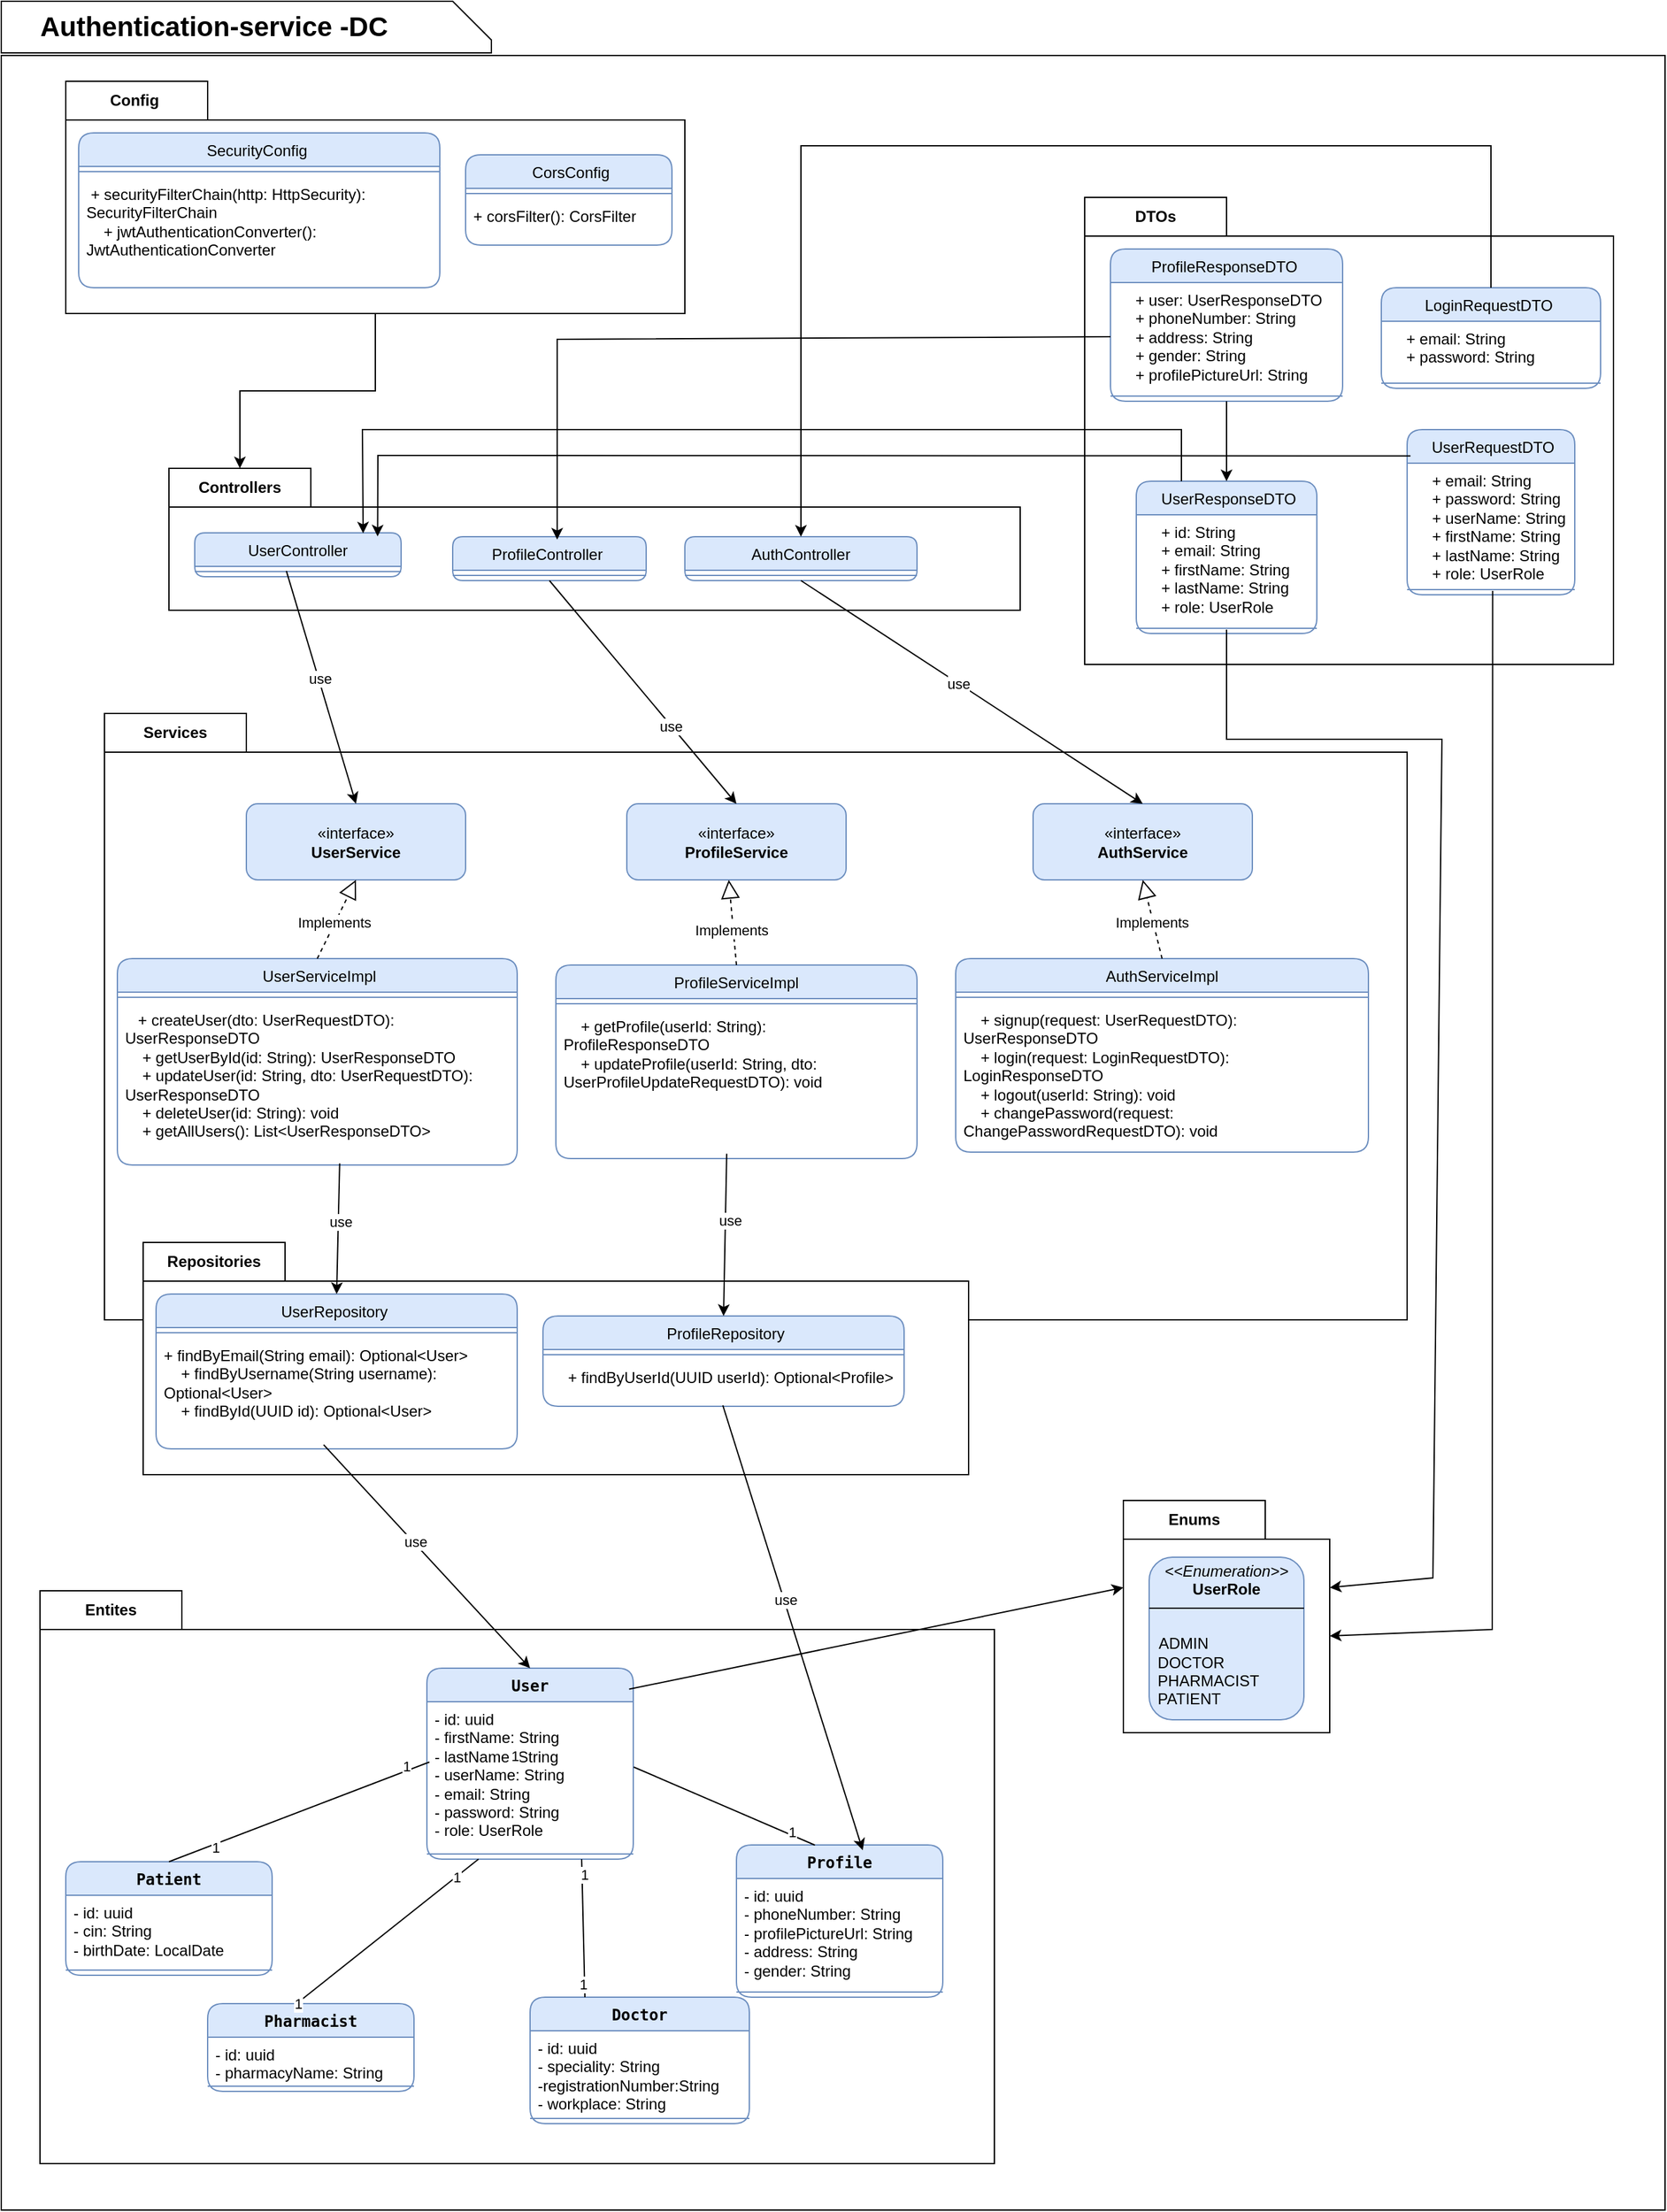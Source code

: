 <mxfile version="28.1.2">
  <diagram id="C5RBs43oDa-KdzZeNtuy" name="Page-1">
    <mxGraphModel dx="991" dy="2695" grid="1" gridSize="10" guides="1" tooltips="1" connect="1" arrows="1" fold="1" page="0" pageScale="1" pageWidth="827" pageHeight="1169" math="0" shadow="0">
      <root>
        <mxCell id="WIyWlLk6GJQsqaUBKTNV-0" />
        <mxCell id="WIyWlLk6GJQsqaUBKTNV-1" parent="WIyWlLk6GJQsqaUBKTNV-0" />
        <mxCell id="uYm5DtO2WQgS1weStodE-279" value="" style="html=1;whiteSpace=wrap;" vertex="1" parent="WIyWlLk6GJQsqaUBKTNV-1">
          <mxGeometry x="1530" y="-1190" width="1290" height="1670" as="geometry" />
        </mxCell>
        <mxCell id="uYm5DtO2WQgS1weStodE-1" value="" style="shape=card;whiteSpace=wrap;html=1;rotation=-90;direction=east;flipV=1;flipH=1;" vertex="1" parent="WIyWlLk6GJQsqaUBKTNV-1">
          <mxGeometry x="1700" y="-1402" width="40" height="380" as="geometry" />
        </mxCell>
        <mxCell id="uYm5DtO2WQgS1weStodE-2" value="&lt;h1 style=&quot;text-align: left; margin-top: 0px;&quot;&gt;&lt;span style=&quot;background-color: transparent; color: light-dark(rgb(0, 0, 0), rgb(255, 255, 255));&quot;&gt;&lt;font style=&quot;font-size: 21px;&quot;&gt;Authentication-service -DC&lt;/font&gt;&lt;/span&gt;&lt;/h1&gt;" style="text;html=1;align=center;verticalAlign=middle;whiteSpace=wrap;rounded=0;" vertex="1" parent="WIyWlLk6GJQsqaUBKTNV-1">
          <mxGeometry x="1540" y="-1220" width="310" height="30" as="geometry" />
        </mxCell>
        <mxCell id="uYm5DtO2WQgS1weStodE-3" value="Entites" style="shape=folder;fontStyle=1;tabWidth=110;tabHeight=30;tabPosition=left;html=1;boundedLbl=1;labelInHeader=1;container=1;collapsible=0;recursiveResize=0;whiteSpace=wrap;" vertex="1" parent="WIyWlLk6GJQsqaUBKTNV-1">
          <mxGeometry x="1560" width="740" height="444" as="geometry" />
        </mxCell>
        <mxCell id="uYm5DtO2WQgS1weStodE-5" value="&lt;span style=&quot;font-family: monospace; text-align: left;&quot;&gt;User&lt;/span&gt;" style="swimlane;fontStyle=1;align=center;verticalAlign=top;childLayout=stackLayout;horizontal=1;startSize=26;horizontalStack=0;resizeParent=1;resizeParentMax=0;resizeLast=0;collapsible=1;marginBottom=0;whiteSpace=wrap;html=1;fillColor=#dae8fc;strokeColor=#6c8ebf;rounded=1;" vertex="1" parent="uYm5DtO2WQgS1weStodE-3">
          <mxGeometry x="300" y="60" width="160" height="148" as="geometry">
            <mxRectangle x="200" y="60" width="70" height="30" as="alternateBounds" />
          </mxGeometry>
        </mxCell>
        <mxCell id="uYm5DtO2WQgS1weStodE-6" value="- id: uuid&lt;br&gt;  - firstName: String&lt;br&gt;  - lastName: String&lt;div&gt;- userName: String&lt;br&gt;- email: String&lt;br&gt;  - password: String&lt;br&gt;- role: UserRole&lt;/div&gt;" style="text;strokeColor=none;fillColor=none;align=left;verticalAlign=top;spacingLeft=4;spacingRight=4;overflow=hidden;rotatable=0;points=[[0,0.5],[1,0.5]];portConstraint=eastwest;whiteSpace=wrap;html=1;rounded=1;" vertex="1" parent="uYm5DtO2WQgS1weStodE-5">
          <mxGeometry y="26" width="160" height="114" as="geometry" />
        </mxCell>
        <mxCell id="uYm5DtO2WQgS1weStodE-7" value="" style="line;strokeWidth=1;fillColor=none;align=left;verticalAlign=middle;spacingTop=-1;spacingLeft=3;spacingRight=3;rotatable=0;labelPosition=right;points=[];portConstraint=eastwest;strokeColor=inherit;rounded=1;" vertex="1" parent="uYm5DtO2WQgS1weStodE-5">
          <mxGeometry y="140" width="160" height="8" as="geometry" />
        </mxCell>
        <mxCell id="uYm5DtO2WQgS1weStodE-9" value="&lt;span style=&quot;font-family: monospace; text-align: left;&quot;&gt;Patient&lt;/span&gt;" style="swimlane;fontStyle=1;align=center;verticalAlign=top;childLayout=stackLayout;horizontal=1;startSize=26;horizontalStack=0;resizeParent=1;resizeParentMax=0;resizeLast=0;collapsible=1;marginBottom=0;whiteSpace=wrap;html=1;fillColor=#dae8fc;strokeColor=#6c8ebf;rounded=1;" vertex="1" parent="uYm5DtO2WQgS1weStodE-3">
          <mxGeometry x="20" y="210" width="160" height="88" as="geometry">
            <mxRectangle x="200" y="60" width="70" height="30" as="alternateBounds" />
          </mxGeometry>
        </mxCell>
        <mxCell id="uYm5DtO2WQgS1weStodE-10" value="- id: uuid&lt;br&gt;- cin: String&lt;br&gt;  - birthDate: LocalDate&lt;div&gt;&lt;br/&gt;&lt;/div&gt;" style="text;strokeColor=none;fillColor=none;align=left;verticalAlign=top;spacingLeft=4;spacingRight=4;overflow=hidden;rotatable=0;points=[[0,0.5],[1,0.5]];portConstraint=eastwest;whiteSpace=wrap;html=1;rounded=1;" vertex="1" parent="uYm5DtO2WQgS1weStodE-9">
          <mxGeometry y="26" width="160" height="54" as="geometry" />
        </mxCell>
        <mxCell id="uYm5DtO2WQgS1weStodE-11" value="" style="line;strokeWidth=1;fillColor=none;align=left;verticalAlign=middle;spacingTop=-1;spacingLeft=3;spacingRight=3;rotatable=0;labelPosition=right;points=[];portConstraint=eastwest;strokeColor=inherit;rounded=1;" vertex="1" parent="uYm5DtO2WQgS1weStodE-9">
          <mxGeometry y="80" width="160" height="8" as="geometry" />
        </mxCell>
        <mxCell id="uYm5DtO2WQgS1weStodE-15" value="&lt;div style=&quot;text-align: left;&quot;&gt;&lt;span style=&quot;background-color: transparent; color: light-dark(rgb(0, 0, 0), rgb(255, 255, 255));&quot;&gt;&lt;font face=&quot;monospace&quot;&gt;Profile&lt;/font&gt;&lt;/span&gt;&lt;/div&gt;" style="swimlane;fontStyle=1;align=center;verticalAlign=top;childLayout=stackLayout;horizontal=1;startSize=26;horizontalStack=0;resizeParent=1;resizeParentMax=0;resizeLast=0;collapsible=1;marginBottom=0;whiteSpace=wrap;html=1;fillColor=#dae8fc;strokeColor=#6c8ebf;rounded=1;" vertex="1" parent="uYm5DtO2WQgS1weStodE-3">
          <mxGeometry x="540" y="197" width="160" height="118" as="geometry">
            <mxRectangle x="200" y="60" width="70" height="30" as="alternateBounds" />
          </mxGeometry>
        </mxCell>
        <mxCell id="uYm5DtO2WQgS1weStodE-16" value="- id: uuid&lt;br&gt;- phoneNumber: String&lt;br&gt;  - profilePictureUrl: String&lt;br&gt;  - address: String&lt;br&gt;  - gender: String&lt;div&gt;&lt;br&gt;&lt;/div&gt;" style="text;strokeColor=none;fillColor=none;align=left;verticalAlign=top;spacingLeft=4;spacingRight=4;overflow=hidden;rotatable=0;points=[[0,0.5],[1,0.5]];portConstraint=eastwest;whiteSpace=wrap;html=1;rounded=1;" vertex="1" parent="uYm5DtO2WQgS1weStodE-15">
          <mxGeometry y="26" width="160" height="84" as="geometry" />
        </mxCell>
        <mxCell id="uYm5DtO2WQgS1weStodE-17" value="" style="line;strokeWidth=1;fillColor=none;align=left;verticalAlign=middle;spacingTop=-1;spacingLeft=3;spacingRight=3;rotatable=0;labelPosition=right;points=[];portConstraint=eastwest;strokeColor=inherit;rounded=1;" vertex="1" parent="uYm5DtO2WQgS1weStodE-15">
          <mxGeometry y="110" width="160" height="8" as="geometry" />
        </mxCell>
        <mxCell id="uYm5DtO2WQgS1weStodE-21" value="&lt;span style=&quot;font-family: monospace; text-align: left;&quot;&gt;Doctor&lt;/span&gt;" style="swimlane;fontStyle=1;align=center;verticalAlign=top;childLayout=stackLayout;horizontal=1;startSize=26;horizontalStack=0;resizeParent=1;resizeParentMax=0;resizeLast=0;collapsible=1;marginBottom=0;whiteSpace=wrap;html=1;fillColor=#dae8fc;strokeColor=#6c8ebf;rounded=1;" vertex="1" parent="uYm5DtO2WQgS1weStodE-3">
          <mxGeometry x="380" y="315" width="170" height="98" as="geometry">
            <mxRectangle x="200" y="60" width="70" height="30" as="alternateBounds" />
          </mxGeometry>
        </mxCell>
        <mxCell id="uYm5DtO2WQgS1weStodE-22" value="- id: uuid&lt;br&gt;- speciality: String&lt;br&gt;  -registrationNumber:String&lt;div&gt;- workplace: String&lt;br&gt;&lt;/div&gt;" style="text;strokeColor=none;fillColor=none;align=left;verticalAlign=top;spacingLeft=4;spacingRight=4;overflow=hidden;rotatable=0;points=[[0,0.5],[1,0.5]];portConstraint=eastwest;whiteSpace=wrap;html=1;rounded=1;" vertex="1" parent="uYm5DtO2WQgS1weStodE-21">
          <mxGeometry y="26" width="170" height="64" as="geometry" />
        </mxCell>
        <mxCell id="uYm5DtO2WQgS1weStodE-23" value="" style="line;strokeWidth=1;fillColor=none;align=left;verticalAlign=middle;spacingTop=-1;spacingLeft=3;spacingRight=3;rotatable=0;labelPosition=right;points=[];portConstraint=eastwest;strokeColor=inherit;rounded=1;" vertex="1" parent="uYm5DtO2WQgS1weStodE-21">
          <mxGeometry y="90" width="170" height="8" as="geometry" />
        </mxCell>
        <mxCell id="uYm5DtO2WQgS1weStodE-18" value="&lt;span style=&quot;font-family: monospace; text-align: left;&quot;&gt;Pharmacist&lt;/span&gt;" style="swimlane;fontStyle=1;align=center;verticalAlign=top;childLayout=stackLayout;horizontal=1;startSize=26;horizontalStack=0;resizeParent=1;resizeParentMax=0;resizeLast=0;collapsible=1;marginBottom=0;whiteSpace=wrap;html=1;fillColor=#dae8fc;strokeColor=#6c8ebf;rounded=1;" vertex="1" parent="uYm5DtO2WQgS1weStodE-3">
          <mxGeometry x="130" y="320" width="160" height="68" as="geometry">
            <mxRectangle x="200" y="60" width="70" height="30" as="alternateBounds" />
          </mxGeometry>
        </mxCell>
        <mxCell id="uYm5DtO2WQgS1weStodE-19" value="- id: uuid&lt;br&gt;- pharmacyName: String" style="text;strokeColor=none;fillColor=none;align=left;verticalAlign=top;spacingLeft=4;spacingRight=4;overflow=hidden;rotatable=0;points=[[0,0.5],[1,0.5]];portConstraint=eastwest;whiteSpace=wrap;html=1;rounded=1;" vertex="1" parent="uYm5DtO2WQgS1weStodE-18">
          <mxGeometry y="26" width="160" height="34" as="geometry" />
        </mxCell>
        <mxCell id="uYm5DtO2WQgS1weStodE-20" value="" style="line;strokeWidth=1;fillColor=none;align=left;verticalAlign=middle;spacingTop=-1;spacingLeft=3;spacingRight=3;rotatable=0;labelPosition=right;points=[];portConstraint=eastwest;strokeColor=inherit;rounded=1;" vertex="1" parent="uYm5DtO2WQgS1weStodE-18">
          <mxGeometry y="60" width="160" height="8" as="geometry" />
        </mxCell>
        <mxCell id="uYm5DtO2WQgS1weStodE-30" value="" style="endArrow=none;html=1;rounded=0;entryX=0.012;entryY=0.41;entryDx=0;entryDy=0;entryPerimeter=0;exitX=0.5;exitY=0;exitDx=0;exitDy=0;" edge="1" parent="uYm5DtO2WQgS1weStodE-3" source="uYm5DtO2WQgS1weStodE-9" target="uYm5DtO2WQgS1weStodE-6">
          <mxGeometry width="50" height="50" relative="1" as="geometry">
            <mxPoint x="90" y="180" as="sourcePoint" />
            <mxPoint x="140" y="130" as="targetPoint" />
          </mxGeometry>
        </mxCell>
        <mxCell id="uYm5DtO2WQgS1weStodE-35" value="1" style="edgeLabel;html=1;align=center;verticalAlign=middle;resizable=0;points=[];" vertex="1" connectable="0" parent="uYm5DtO2WQgS1weStodE-30">
          <mxGeometry x="-0.277" y="2" relative="1" as="geometry">
            <mxPoint x="-36" y="18" as="offset" />
          </mxGeometry>
        </mxCell>
        <mxCell id="uYm5DtO2WQgS1weStodE-271" value="1" style="edgeLabel;html=1;align=center;verticalAlign=middle;resizable=0;points=[];" vertex="1" connectable="0" parent="uYm5DtO2WQgS1weStodE-30">
          <mxGeometry x="0.826" y="3" relative="1" as="geometry">
            <mxPoint y="-1" as="offset" />
          </mxGeometry>
        </mxCell>
        <mxCell id="uYm5DtO2WQgS1weStodE-32" value="" style="endArrow=none;html=1;rounded=0;entryX=0.25;entryY=1;entryDx=0;entryDy=0;exitX=0.421;exitY=0.018;exitDx=0;exitDy=0;exitPerimeter=0;" edge="1" parent="uYm5DtO2WQgS1weStodE-3" source="uYm5DtO2WQgS1weStodE-18" target="uYm5DtO2WQgS1weStodE-5">
          <mxGeometry width="50" height="50" relative="1" as="geometry">
            <mxPoint x="130" y="259" as="sourcePoint" />
            <mxPoint x="232" y="180" as="targetPoint" />
          </mxGeometry>
        </mxCell>
        <mxCell id="uYm5DtO2WQgS1weStodE-270" value="1" style="edgeLabel;html=1;align=center;verticalAlign=middle;resizable=0;points=[];" vertex="1" connectable="0" parent="uYm5DtO2WQgS1weStodE-32">
          <mxGeometry x="0.762" relative="1" as="geometry">
            <mxPoint as="offset" />
          </mxGeometry>
        </mxCell>
        <mxCell id="uYm5DtO2WQgS1weStodE-33" value="" style="endArrow=none;html=1;rounded=0;entryX=0.75;entryY=1;entryDx=0;entryDy=0;exitX=0.25;exitY=0;exitDx=0;exitDy=0;" edge="1" parent="uYm5DtO2WQgS1weStodE-3" source="uYm5DtO2WQgS1weStodE-21" target="uYm5DtO2WQgS1weStodE-5">
          <mxGeometry width="50" height="50" relative="1" as="geometry">
            <mxPoint x="250" y="309" as="sourcePoint" />
            <mxPoint x="352" y="230" as="targetPoint" />
          </mxGeometry>
        </mxCell>
        <mxCell id="uYm5DtO2WQgS1weStodE-254" value="1" style="edgeLabel;html=1;align=center;verticalAlign=middle;resizable=0;points=[];" vertex="1" connectable="0" parent="uYm5DtO2WQgS1weStodE-33">
          <mxGeometry x="0.771" y="-1" relative="1" as="geometry">
            <mxPoint as="offset" />
          </mxGeometry>
        </mxCell>
        <mxCell id="uYm5DtO2WQgS1weStodE-255" value="1" style="edgeLabel;html=1;align=center;verticalAlign=middle;resizable=0;points=[];" vertex="1" connectable="0" parent="uYm5DtO2WQgS1weStodE-33">
          <mxGeometry x="-0.809" y="2" relative="1" as="geometry">
            <mxPoint as="offset" />
          </mxGeometry>
        </mxCell>
        <mxCell id="uYm5DtO2WQgS1weStodE-34" value="" style="endArrow=none;html=1;rounded=0;entryX=1.002;entryY=0.444;entryDx=0;entryDy=0;entryPerimeter=0;exitX=0.38;exitY=0.001;exitDx=0;exitDy=0;exitPerimeter=0;" edge="1" parent="uYm5DtO2WQgS1weStodE-3" source="uYm5DtO2WQgS1weStodE-15" target="uYm5DtO2WQgS1weStodE-6">
          <mxGeometry width="50" height="50" relative="1" as="geometry">
            <mxPoint x="420" y="259" as="sourcePoint" />
            <mxPoint x="522" y="180" as="targetPoint" />
          </mxGeometry>
        </mxCell>
        <mxCell id="uYm5DtO2WQgS1weStodE-256" value="1" style="edgeLabel;html=1;align=center;verticalAlign=middle;resizable=0;points=[];" vertex="1" connectable="0" parent="uYm5DtO2WQgS1weStodE-34">
          <mxGeometry x="-0.731" y="-2" relative="1" as="geometry">
            <mxPoint as="offset" />
          </mxGeometry>
        </mxCell>
        <mxCell id="uYm5DtO2WQgS1weStodE-38" value="1" style="edgeLabel;html=1;align=center;verticalAlign=middle;resizable=0;points=[];" vertex="1" connectable="0" parent="uYm5DtO2WQgS1weStodE-3">
          <mxGeometry x="200" y="320" as="geometry" />
        </mxCell>
        <mxCell id="uYm5DtO2WQgS1weStodE-41" value="1" style="edgeLabel;html=1;align=center;verticalAlign=middle;resizable=0;points=[];" vertex="1" connectable="0" parent="uYm5DtO2WQgS1weStodE-3">
          <mxGeometry x="370" y="134" as="geometry">
            <mxPoint x="-2" y="-6" as="offset" />
          </mxGeometry>
        </mxCell>
        <mxCell id="uYm5DtO2WQgS1weStodE-68" value="Enums" style="shape=folder;fontStyle=1;tabWidth=110;tabHeight=30;tabPosition=left;html=1;boundedLbl=1;labelInHeader=1;container=1;collapsible=0;recursiveResize=0;whiteSpace=wrap;" vertex="1" parent="WIyWlLk6GJQsqaUBKTNV-1">
          <mxGeometry x="2400" y="-70" width="160" height="180" as="geometry" />
        </mxCell>
        <mxCell id="uYm5DtO2WQgS1weStodE-71" value="&lt;p style=&quot;margin:0px;margin-top:4px;text-align:center;&quot;&gt;&lt;i&gt;&amp;lt;&amp;lt;Enumeration&amp;gt;&amp;gt;&lt;/i&gt;&lt;br&gt;&lt;b&gt;UserRole&lt;/b&gt;&lt;/p&gt;&lt;hr size=&quot;1&quot; style=&quot;border-style:solid;&quot;&gt;&lt;p style=&quot;margin:0px;margin-left:4px;&quot;&gt;&lt;br&gt;&lt;/p&gt;&lt;p style=&quot;margin:0px;margin-left:4px;&quot;&gt;&amp;nbsp;ADMIN&lt;span style=&quot;background-color: transparent; color: light-dark(rgb(0, 0, 0), rgb(255, 255, 255));&quot;&gt;&amp;nbsp;&lt;/span&gt;&lt;/p&gt;&lt;div&gt;&amp;nbsp; DOCTOR&lt;/div&gt;&lt;div&gt;&amp;nbsp; PHARMACIST&lt;/div&gt;&lt;div&gt;&amp;nbsp; PATIENT&lt;/div&gt;" style="verticalAlign=top;align=left;overflow=fill;html=1;whiteSpace=wrap;fillColor=#dae8fc;strokeColor=#6c8ebf;rounded=1;" vertex="1" parent="uYm5DtO2WQgS1weStodE-68">
          <mxGeometry x="20" y="44" width="120" height="126" as="geometry" />
        </mxCell>
        <mxCell id="uYm5DtO2WQgS1weStodE-72" value="DTOs" style="shape=folder;fontStyle=1;tabWidth=110;tabHeight=30;tabPosition=left;html=1;boundedLbl=1;labelInHeader=1;container=1;collapsible=0;recursiveResize=0;whiteSpace=wrap;" vertex="1" parent="WIyWlLk6GJQsqaUBKTNV-1">
          <mxGeometry x="2370" y="-1080" width="410" height="362" as="geometry" />
        </mxCell>
        <mxCell id="uYm5DtO2WQgS1weStodE-73" value="&lt;span style=&quot;text-align: left; font-weight: normal;&quot;&gt;&amp;nbsp;UserRequestDTO&lt;/span&gt;" style="swimlane;fontStyle=1;align=center;verticalAlign=top;childLayout=stackLayout;horizontal=1;startSize=26;horizontalStack=0;resizeParent=1;resizeParentMax=0;resizeLast=0;collapsible=1;marginBottom=0;whiteSpace=wrap;html=1;fillColor=#dae8fc;strokeColor=#6c8ebf;rounded=1;" vertex="1" parent="uYm5DtO2WQgS1weStodE-72">
          <mxGeometry x="250" y="180" width="130" height="128" as="geometry">
            <mxRectangle x="200" y="60" width="70" height="30" as="alternateBounds" />
          </mxGeometry>
        </mxCell>
        <mxCell id="uYm5DtO2WQgS1weStodE-74" value="&amp;nbsp; &amp;nbsp; + email: String&lt;br style=&quot;padding: 0px; margin: 0px;&quot;&gt;&amp;nbsp; &amp;nbsp; + password: String&lt;br style=&quot;padding: 0px; margin: 0px;&quot;&gt;&amp;nbsp; &amp;nbsp; + userName: String&lt;br style=&quot;padding: 0px; margin: 0px;&quot;&gt;&amp;nbsp; &amp;nbsp; + firstName: String&lt;br style=&quot;padding: 0px; margin: 0px;&quot;&gt;&amp;nbsp; &amp;nbsp; + lastName: String&lt;br style=&quot;padding: 0px; margin: 0px;&quot;&gt;&amp;nbsp; &amp;nbsp; + role: UserRole" style="text;strokeColor=none;fillColor=none;align=left;verticalAlign=top;spacingLeft=4;spacingRight=4;overflow=hidden;rotatable=0;points=[[0,0.5],[1,0.5]];portConstraint=eastwest;whiteSpace=wrap;html=1;rounded=1;" vertex="1" parent="uYm5DtO2WQgS1weStodE-73">
          <mxGeometry y="26" width="130" height="94" as="geometry" />
        </mxCell>
        <mxCell id="uYm5DtO2WQgS1weStodE-75" value="" style="line;strokeWidth=1;fillColor=none;align=left;verticalAlign=middle;spacingTop=-1;spacingLeft=3;spacingRight=3;rotatable=0;labelPosition=right;points=[];portConstraint=eastwest;strokeColor=inherit;rounded=1;" vertex="1" parent="uYm5DtO2WQgS1weStodE-73">
          <mxGeometry y="120" width="130" height="8" as="geometry" />
        </mxCell>
        <mxCell id="uYm5DtO2WQgS1weStodE-76" value="&lt;span style=&quot;font-weight: 400; text-align: left;&quot;&gt;ProfileResponseDTO&amp;nbsp;&lt;/span&gt;" style="swimlane;fontStyle=1;align=center;verticalAlign=top;childLayout=stackLayout;horizontal=1;startSize=26;horizontalStack=0;resizeParent=1;resizeParentMax=0;resizeLast=0;collapsible=1;marginBottom=0;whiteSpace=wrap;html=1;fillColor=#dae8fc;strokeColor=#6c8ebf;rounded=1;" vertex="1" parent="uYm5DtO2WQgS1weStodE-72">
          <mxGeometry x="20" y="40" width="180" height="118" as="geometry">
            <mxRectangle x="200" y="60" width="70" height="30" as="alternateBounds" />
          </mxGeometry>
        </mxCell>
        <mxCell id="uYm5DtO2WQgS1weStodE-77" value="&lt;div&gt;&amp;nbsp; &amp;nbsp; + user: UserResponseDTO&lt;br style=&quot;padding: 0px; margin: 0px;&quot;&gt;&amp;nbsp; &amp;nbsp; + phoneNumber: String&lt;br style=&quot;padding: 0px; margin: 0px;&quot;&gt;&amp;nbsp; &amp;nbsp; + address: String&lt;br style=&quot;padding: 0px; margin: 0px;&quot;&gt;&amp;nbsp; &amp;nbsp; + gender: String&lt;br style=&quot;padding: 0px; margin: 0px;&quot;&gt;&amp;nbsp; &amp;nbsp; + profilePictureUrl: String&lt;/div&gt;" style="text;strokeColor=none;fillColor=none;align=left;verticalAlign=top;spacingLeft=4;spacingRight=4;overflow=hidden;rotatable=0;points=[[0,0.5],[1,0.5]];portConstraint=eastwest;whiteSpace=wrap;html=1;rounded=1;" vertex="1" parent="uYm5DtO2WQgS1weStodE-76">
          <mxGeometry y="26" width="180" height="84" as="geometry" />
        </mxCell>
        <mxCell id="uYm5DtO2WQgS1weStodE-78" value="" style="line;strokeWidth=1;fillColor=none;align=left;verticalAlign=middle;spacingTop=-1;spacingLeft=3;spacingRight=3;rotatable=0;labelPosition=right;points=[];portConstraint=eastwest;strokeColor=inherit;rounded=1;" vertex="1" parent="uYm5DtO2WQgS1weStodE-76">
          <mxGeometry y="110" width="180" height="8" as="geometry" />
        </mxCell>
        <mxCell id="uYm5DtO2WQgS1weStodE-79" value="&lt;div style=&quot;text-align: left;&quot;&gt;&lt;span style=&quot;font-weight: 400;&quot;&gt;&amp;nbsp;UserResponseDTO&lt;/span&gt;&lt;/div&gt;" style="swimlane;fontStyle=1;align=center;verticalAlign=top;childLayout=stackLayout;horizontal=1;startSize=26;horizontalStack=0;resizeParent=1;resizeParentMax=0;resizeLast=0;collapsible=1;marginBottom=0;whiteSpace=wrap;html=1;fillColor=#dae8fc;strokeColor=#6c8ebf;rounded=1;" vertex="1" parent="uYm5DtO2WQgS1weStodE-72">
          <mxGeometry x="40" y="220" width="140" height="118" as="geometry">
            <mxRectangle x="200" y="60" width="70" height="30" as="alternateBounds" />
          </mxGeometry>
        </mxCell>
        <mxCell id="uYm5DtO2WQgS1weStodE-80" value="&lt;div&gt;&amp;nbsp; &amp;nbsp; + id: String&lt;br style=&quot;padding: 0px; margin: 0px;&quot;&gt;&amp;nbsp; &amp;nbsp; + email: String&lt;br style=&quot;padding: 0px; margin: 0px;&quot;&gt;&amp;nbsp; &amp;nbsp; + firstName: String&lt;br style=&quot;padding: 0px; margin: 0px;&quot;&gt;&amp;nbsp; &amp;nbsp; + lastName: String&lt;br style=&quot;padding: 0px; margin: 0px;&quot;&gt;&amp;nbsp; &amp;nbsp; + role: UserRole&lt;/div&gt;" style="text;strokeColor=none;fillColor=none;align=left;verticalAlign=top;spacingLeft=4;spacingRight=4;overflow=hidden;rotatable=0;points=[[0,0.5],[1,0.5]];portConstraint=eastwest;whiteSpace=wrap;html=1;rounded=1;" vertex="1" parent="uYm5DtO2WQgS1weStodE-79">
          <mxGeometry y="26" width="140" height="84" as="geometry" />
        </mxCell>
        <mxCell id="uYm5DtO2WQgS1weStodE-81" value="" style="line;strokeWidth=1;fillColor=none;align=left;verticalAlign=middle;spacingTop=-1;spacingLeft=3;spacingRight=3;rotatable=0;labelPosition=right;points=[];portConstraint=eastwest;strokeColor=inherit;rounded=1;" vertex="1" parent="uYm5DtO2WQgS1weStodE-79">
          <mxGeometry y="110" width="140" height="8" as="geometry" />
        </mxCell>
        <mxCell id="uYm5DtO2WQgS1weStodE-224" value="" style="endArrow=classic;html=1;rounded=0;exitX=0.5;exitY=1;exitDx=0;exitDy=0;entryX=0.5;entryY=0;entryDx=0;entryDy=0;" edge="1" parent="uYm5DtO2WQgS1weStodE-72" source="uYm5DtO2WQgS1weStodE-76" target="uYm5DtO2WQgS1weStodE-79">
          <mxGeometry width="50" height="50" relative="1" as="geometry">
            <mxPoint x="-510" y="330" as="sourcePoint" />
            <mxPoint x="-456" y="510" as="targetPoint" />
          </mxGeometry>
        </mxCell>
        <mxCell id="uYm5DtO2WQgS1weStodE-82" value="&lt;span style=&quot;font-weight: 400; text-align: left;&quot;&gt;LoginRequestDTO&amp;nbsp;&lt;/span&gt;" style="swimlane;fontStyle=1;align=center;verticalAlign=top;childLayout=stackLayout;horizontal=1;startSize=26;horizontalStack=0;resizeParent=1;resizeParentMax=0;resizeLast=0;collapsible=1;marginBottom=0;whiteSpace=wrap;html=1;fillColor=#dae8fc;strokeColor=#6c8ebf;rounded=1;" vertex="1" parent="uYm5DtO2WQgS1weStodE-72">
          <mxGeometry x="230" y="70" width="170" height="78" as="geometry">
            <mxRectangle x="200" y="60" width="70" height="30" as="alternateBounds" />
          </mxGeometry>
        </mxCell>
        <mxCell id="uYm5DtO2WQgS1weStodE-83" value="&lt;div&gt;&amp;nbsp; &amp;nbsp; + email: String&lt;br style=&quot;padding: 0px; margin: 0px;&quot;&gt;&amp;nbsp; &amp;nbsp; + password: String&lt;/div&gt;" style="text;strokeColor=none;fillColor=none;align=left;verticalAlign=top;spacingLeft=4;spacingRight=4;overflow=hidden;rotatable=0;points=[[0,0.5],[1,0.5]];portConstraint=eastwest;whiteSpace=wrap;html=1;rounded=1;" vertex="1" parent="uYm5DtO2WQgS1weStodE-82">
          <mxGeometry y="26" width="170" height="44" as="geometry" />
        </mxCell>
        <mxCell id="uYm5DtO2WQgS1weStodE-84" value="" style="line;strokeWidth=1;fillColor=none;align=left;verticalAlign=middle;spacingTop=-1;spacingLeft=3;spacingRight=3;rotatable=0;labelPosition=right;points=[];portConstraint=eastwest;strokeColor=inherit;rounded=1;" vertex="1" parent="uYm5DtO2WQgS1weStodE-82">
          <mxGeometry y="70" width="170" height="8" as="geometry" />
        </mxCell>
        <mxCell id="uYm5DtO2WQgS1weStodE-100" value="Services" style="shape=folder;fontStyle=1;tabWidth=110;tabHeight=30;tabPosition=left;html=1;boundedLbl=1;labelInHeader=1;container=1;collapsible=0;recursiveResize=0;whiteSpace=wrap;" vertex="1" parent="WIyWlLk6GJQsqaUBKTNV-1">
          <mxGeometry x="1610" y="-680" width="1010" height="470" as="geometry" />
        </mxCell>
        <mxCell id="uYm5DtO2WQgS1weStodE-165" value="«interface»&lt;br&gt;&lt;span style=&quot;text-align: left;&quot;&gt;&lt;b&gt;UserService&lt;/b&gt;&lt;/span&gt;" style="html=1;whiteSpace=wrap;fillColor=#dae8fc;strokeColor=#6c8ebf;rounded=1;" vertex="1" parent="uYm5DtO2WQgS1weStodE-100">
          <mxGeometry x="110" y="70" width="170" height="59" as="geometry" />
        </mxCell>
        <mxCell id="uYm5DtO2WQgS1weStodE-188" value="«interface»&lt;br&gt;&lt;span style=&quot;text-align: left;&quot;&gt;&lt;b&gt;ProfileService&lt;/b&gt;&lt;/span&gt;" style="html=1;whiteSpace=wrap;fillColor=#dae8fc;strokeColor=#6c8ebf;rounded=1;" vertex="1" parent="uYm5DtO2WQgS1weStodE-100">
          <mxGeometry x="405" y="70" width="170" height="59" as="geometry" />
        </mxCell>
        <mxCell id="uYm5DtO2WQgS1weStodE-187" value="«interface»&lt;br&gt;&lt;span style=&quot;text-align: left;&quot;&gt;&lt;b&gt;AuthService&lt;/b&gt;&lt;/span&gt;" style="html=1;whiteSpace=wrap;fillColor=#dae8fc;strokeColor=#6c8ebf;rounded=1;" vertex="1" parent="uYm5DtO2WQgS1weStodE-100">
          <mxGeometry x="720" y="70" width="170" height="59" as="geometry" />
        </mxCell>
        <mxCell id="uYm5DtO2WQgS1weStodE-189" value="&lt;div style=&quot;text-align: left;&quot;&gt;&lt;span style=&quot;background-color: transparent; font-weight: 400;&quot;&gt;&amp;nbsp;UserServiceImpl&lt;/span&gt;&lt;/div&gt;" style="swimlane;fontStyle=1;align=center;verticalAlign=top;childLayout=stackLayout;horizontal=1;startSize=26;horizontalStack=0;resizeParent=1;resizeParentMax=0;resizeLast=0;collapsible=1;marginBottom=0;whiteSpace=wrap;html=1;rounded=1;fillColor=#dae8fc;strokeColor=#6c8ebf;" vertex="1" parent="uYm5DtO2WQgS1weStodE-100">
          <mxGeometry x="10" y="190" width="310" height="160" as="geometry" />
        </mxCell>
        <mxCell id="uYm5DtO2WQgS1weStodE-190" value="" style="line;strokeWidth=1;fillColor=none;align=left;verticalAlign=middle;spacingTop=-1;spacingLeft=3;spacingRight=3;rotatable=0;labelPosition=right;points=[];portConstraint=eastwest;strokeColor=inherit;rounded=1;" vertex="1" parent="uYm5DtO2WQgS1weStodE-189">
          <mxGeometry y="26" width="310" height="8" as="geometry" />
        </mxCell>
        <mxCell id="uYm5DtO2WQgS1weStodE-191" value="&lt;div&gt;&amp;nbsp; &amp;nbsp;+ createUser(dto: UserRequestDTO): UserResponseDTO&lt;/div&gt;&lt;div&gt;&amp;nbsp; &amp;nbsp; + getUserById(id: String): UserResponseDTO&lt;/div&gt;&lt;div&gt;&amp;nbsp; &amp;nbsp; + updateUser(id: String, dto: UserRequestDTO): UserResponseDTO&lt;/div&gt;&lt;div&gt;&amp;nbsp; &amp;nbsp; + deleteUser(id: String): void&lt;/div&gt;&lt;div&gt;&amp;nbsp; &amp;nbsp; + getAllUsers(): List&amp;lt;UserResponseDTO&amp;gt;&lt;/div&gt;" style="text;strokeColor=none;fillColor=none;align=left;verticalAlign=top;spacingLeft=4;spacingRight=4;overflow=hidden;rotatable=0;points=[[0,0.5],[1,0.5]];portConstraint=eastwest;whiteSpace=wrap;html=1;rounded=1;" vertex="1" parent="uYm5DtO2WQgS1weStodE-189">
          <mxGeometry y="34" width="310" height="126" as="geometry" />
        </mxCell>
        <mxCell id="uYm5DtO2WQgS1weStodE-192" value="&lt;div style=&quot;text-align: left;&quot;&gt;&lt;span style=&quot;background-color: transparent; font-weight: 400;&quot;&gt;AuthServiceImpl&lt;/span&gt;&lt;/div&gt;" style="swimlane;fontStyle=1;align=center;verticalAlign=top;childLayout=stackLayout;horizontal=1;startSize=26;horizontalStack=0;resizeParent=1;resizeParentMax=0;resizeLast=0;collapsible=1;marginBottom=0;whiteSpace=wrap;html=1;rounded=1;fillColor=#dae8fc;strokeColor=#6c8ebf;" vertex="1" parent="uYm5DtO2WQgS1weStodE-100">
          <mxGeometry x="660" y="190" width="320" height="150" as="geometry" />
        </mxCell>
        <mxCell id="uYm5DtO2WQgS1weStodE-193" value="" style="line;strokeWidth=1;fillColor=none;align=left;verticalAlign=middle;spacingTop=-1;spacingLeft=3;spacingRight=3;rotatable=0;labelPosition=right;points=[];portConstraint=eastwest;strokeColor=inherit;rounded=1;" vertex="1" parent="uYm5DtO2WQgS1weStodE-192">
          <mxGeometry y="26" width="320" height="8" as="geometry" />
        </mxCell>
        <mxCell id="uYm5DtO2WQgS1weStodE-194" value="&amp;nbsp; &amp;nbsp; + signup(request: UserRequestDTO): UserResponseDTO&lt;br style=&quot;padding: 0px; margin: 0px;&quot;&gt;&amp;nbsp; &amp;nbsp; + login(request: LoginRequestDTO): LoginResponseDTO&lt;br style=&quot;padding: 0px; margin: 0px;&quot;&gt;&amp;nbsp; &amp;nbsp; + logout(userId: String): void&lt;br style=&quot;padding: 0px; margin: 0px;&quot;&gt;&amp;nbsp; &amp;nbsp; + changePassword(request: ChangePasswordRequestDTO): void" style="text;strokeColor=none;fillColor=none;align=left;verticalAlign=top;spacingLeft=4;spacingRight=4;overflow=hidden;rotatable=0;points=[[0,0.5],[1,0.5]];portConstraint=eastwest;whiteSpace=wrap;html=1;rounded=1;" vertex="1" parent="uYm5DtO2WQgS1weStodE-192">
          <mxGeometry y="34" width="320" height="116" as="geometry" />
        </mxCell>
        <mxCell id="uYm5DtO2WQgS1weStodE-195" value="&lt;div style=&quot;text-align: left;&quot;&gt;&lt;span style=&quot;background-color: transparent; font-weight: 400;&quot;&gt;ProfileServiceImpl&lt;/span&gt;&lt;/div&gt;" style="swimlane;fontStyle=1;align=center;verticalAlign=top;childLayout=stackLayout;horizontal=1;startSize=26;horizontalStack=0;resizeParent=1;resizeParentMax=0;resizeLast=0;collapsible=1;marginBottom=0;whiteSpace=wrap;html=1;rounded=1;fillColor=#dae8fc;strokeColor=#6c8ebf;" vertex="1" parent="uYm5DtO2WQgS1weStodE-100">
          <mxGeometry x="350" y="195" width="280" height="150" as="geometry" />
        </mxCell>
        <mxCell id="uYm5DtO2WQgS1weStodE-196" value="" style="line;strokeWidth=1;fillColor=none;align=left;verticalAlign=middle;spacingTop=-1;spacingLeft=3;spacingRight=3;rotatable=0;labelPosition=right;points=[];portConstraint=eastwest;strokeColor=inherit;rounded=1;" vertex="1" parent="uYm5DtO2WQgS1weStodE-195">
          <mxGeometry y="26" width="280" height="8" as="geometry" />
        </mxCell>
        <mxCell id="uYm5DtO2WQgS1weStodE-197" value="&amp;nbsp; &amp;nbsp; + getProfile(userId: String): ProfileResponseDTO&lt;br style=&quot;padding: 0px; margin: 0px;&quot;&gt;&amp;nbsp; &amp;nbsp; + updateProfile(userId: String, dto: UserProfileUpdateRequestDTO): void" style="text;strokeColor=none;fillColor=none;align=left;verticalAlign=top;spacingLeft=4;spacingRight=4;overflow=hidden;rotatable=0;points=[[0,0.5],[1,0.5]];portConstraint=eastwest;whiteSpace=wrap;html=1;rounded=1;" vertex="1" parent="uYm5DtO2WQgS1weStodE-195">
          <mxGeometry y="34" width="280" height="116" as="geometry" />
        </mxCell>
        <mxCell id="uYm5DtO2WQgS1weStodE-123" value="" style="endArrow=block;dashed=1;endFill=0;endSize=12;html=1;rounded=0;exitX=0.5;exitY=0;exitDx=0;exitDy=0;entryX=0.5;entryY=1;entryDx=0;entryDy=0;" edge="1" parent="uYm5DtO2WQgS1weStodE-100" source="uYm5DtO2WQgS1weStodE-189" target="uYm5DtO2WQgS1weStodE-165">
          <mxGeometry width="160" relative="1" as="geometry">
            <mxPoint x="112.5" y="357" as="sourcePoint" />
            <mxPoint x="117.5" y="129" as="targetPoint" />
          </mxGeometry>
        </mxCell>
        <mxCell id="uYm5DtO2WQgS1weStodE-229" value="Implements" style="edgeLabel;html=1;align=center;verticalAlign=middle;resizable=0;points=[];" vertex="1" connectable="0" parent="uYm5DtO2WQgS1weStodE-123">
          <mxGeometry x="-0.1" y="1" relative="1" as="geometry">
            <mxPoint as="offset" />
          </mxGeometry>
        </mxCell>
        <mxCell id="uYm5DtO2WQgS1weStodE-202" value="" style="endArrow=block;dashed=1;endFill=0;endSize=12;html=1;rounded=0;exitX=0.5;exitY=0;exitDx=0;exitDy=0;entryX=0.465;entryY=1;entryDx=0;entryDy=0;entryPerimeter=0;" edge="1" parent="uYm5DtO2WQgS1weStodE-100" source="uYm5DtO2WQgS1weStodE-195" target="uYm5DtO2WQgS1weStodE-188">
          <mxGeometry width="160" relative="1" as="geometry">
            <mxPoint x="197.5" y="311" as="sourcePoint" />
            <mxPoint x="150" y="200" as="targetPoint" />
          </mxGeometry>
        </mxCell>
        <mxCell id="uYm5DtO2WQgS1weStodE-228" value="Implements" style="edgeLabel;html=1;align=center;verticalAlign=middle;resizable=0;points=[];" vertex="1" connectable="0" parent="uYm5DtO2WQgS1weStodE-202">
          <mxGeometry x="-0.164" y="2" relative="1" as="geometry">
            <mxPoint as="offset" />
          </mxGeometry>
        </mxCell>
        <mxCell id="uYm5DtO2WQgS1weStodE-203" value="" style="endArrow=block;dashed=1;endFill=0;endSize=12;html=1;rounded=0;exitX=0.5;exitY=0;exitDx=0;exitDy=0;entryX=0.5;entryY=1;entryDx=0;entryDy=0;" edge="1" parent="uYm5DtO2WQgS1weStodE-100" source="uYm5DtO2WQgS1weStodE-192" target="uYm5DtO2WQgS1weStodE-187">
          <mxGeometry width="160" relative="1" as="geometry">
            <mxPoint x="727.5" y="321" as="sourcePoint" />
            <mxPoint x="680" y="210" as="targetPoint" />
          </mxGeometry>
        </mxCell>
        <mxCell id="uYm5DtO2WQgS1weStodE-230" value="Implements" style="edgeLabel;html=1;align=center;verticalAlign=middle;resizable=0;points=[];" vertex="1" connectable="0" parent="uYm5DtO2WQgS1weStodE-203">
          <mxGeometry x="-0.078" relative="1" as="geometry">
            <mxPoint x="-1" as="offset" />
          </mxGeometry>
        </mxCell>
        <mxCell id="uYm5DtO2WQgS1weStodE-124" value="Controllers" style="shape=folder;fontStyle=1;tabWidth=110;tabHeight=30;tabPosition=left;html=1;boundedLbl=1;labelInHeader=1;container=1;collapsible=0;recursiveResize=0;whiteSpace=wrap;" vertex="1" parent="WIyWlLk6GJQsqaUBKTNV-1">
          <mxGeometry x="1660" y="-870" width="660" height="110" as="geometry" />
        </mxCell>
        <mxCell id="uYm5DtO2WQgS1weStodE-159" value="&lt;span style=&quot;font-weight: 400; text-align: left;&quot;&gt;ProfileController&amp;nbsp;&lt;/span&gt;" style="swimlane;fontStyle=1;align=center;verticalAlign=top;childLayout=stackLayout;horizontal=1;startSize=26;horizontalStack=0;resizeParent=1;resizeParentMax=0;resizeLast=0;collapsible=1;marginBottom=0;whiteSpace=wrap;html=1;rounded=1;fillColor=#dae8fc;strokeColor=#6c8ebf;" vertex="1" parent="uYm5DtO2WQgS1weStodE-124">
          <mxGeometry x="220" y="53" width="150" height="34" as="geometry" />
        </mxCell>
        <mxCell id="uYm5DtO2WQgS1weStodE-160" value="" style="line;strokeWidth=1;fillColor=none;align=left;verticalAlign=middle;spacingTop=-1;spacingLeft=3;spacingRight=3;rotatable=0;labelPosition=right;points=[];portConstraint=eastwest;strokeColor=inherit;rounded=1;" vertex="1" parent="uYm5DtO2WQgS1weStodE-159">
          <mxGeometry y="26" width="150" height="8" as="geometry" />
        </mxCell>
        <mxCell id="uYm5DtO2WQgS1weStodE-162" value="&lt;span style=&quot;font-weight: 400; text-align: left;&quot;&gt;&amp;nbsp;UserController&amp;nbsp;&lt;/span&gt;" style="swimlane;fontStyle=1;align=center;verticalAlign=top;childLayout=stackLayout;horizontal=1;startSize=26;horizontalStack=0;resizeParent=1;resizeParentMax=0;resizeLast=0;collapsible=1;marginBottom=0;whiteSpace=wrap;html=1;rounded=1;fillColor=#dae8fc;strokeColor=#6c8ebf;" vertex="1" parent="uYm5DtO2WQgS1weStodE-124">
          <mxGeometry x="20" y="50" width="160" height="34" as="geometry" />
        </mxCell>
        <mxCell id="uYm5DtO2WQgS1weStodE-163" value="" style="line;strokeWidth=1;fillColor=none;align=left;verticalAlign=middle;spacingTop=-1;spacingLeft=3;spacingRight=3;rotatable=0;labelPosition=right;points=[];portConstraint=eastwest;strokeColor=inherit;rounded=1;" vertex="1" parent="uYm5DtO2WQgS1weStodE-162">
          <mxGeometry y="26" width="160" height="8" as="geometry" />
        </mxCell>
        <mxCell id="uYm5DtO2WQgS1weStodE-156" value="&lt;span style=&quot;font-weight: 400; text-align: left;&quot;&gt;AuthController&lt;/span&gt;" style="swimlane;fontStyle=1;align=center;verticalAlign=top;childLayout=stackLayout;horizontal=1;startSize=26;horizontalStack=0;resizeParent=1;resizeParentMax=0;resizeLast=0;collapsible=1;marginBottom=0;whiteSpace=wrap;html=1;rounded=1;fillColor=#dae8fc;strokeColor=#6c8ebf;" vertex="1" parent="uYm5DtO2WQgS1weStodE-124">
          <mxGeometry x="400" y="53" width="180" height="34" as="geometry" />
        </mxCell>
        <mxCell id="uYm5DtO2WQgS1weStodE-157" value="" style="line;strokeWidth=1;fillColor=none;align=left;verticalAlign=middle;spacingTop=-1;spacingLeft=3;spacingRight=3;rotatable=0;labelPosition=right;points=[];portConstraint=eastwest;strokeColor=inherit;rounded=1;" vertex="1" parent="uYm5DtO2WQgS1weStodE-156">
          <mxGeometry y="26" width="180" height="8" as="geometry" />
        </mxCell>
        <mxCell id="uYm5DtO2WQgS1weStodE-198" value="" style="endArrow=classic;html=1;rounded=0;exitX=0.444;exitY=0.446;exitDx=0;exitDy=0;exitPerimeter=0;entryX=0.5;entryY=0;entryDx=0;entryDy=0;" edge="1" parent="WIyWlLk6GJQsqaUBKTNV-1" source="uYm5DtO2WQgS1weStodE-163" target="uYm5DtO2WQgS1weStodE-165">
          <mxGeometry width="50" height="50" relative="1" as="geometry">
            <mxPoint x="2050" y="-260" as="sourcePoint" />
            <mxPoint x="2100" y="-310" as="targetPoint" />
          </mxGeometry>
        </mxCell>
        <mxCell id="uYm5DtO2WQgS1weStodE-232" value="use" style="edgeLabel;html=1;align=center;verticalAlign=middle;resizable=0;points=[];" vertex="1" connectable="0" parent="uYm5DtO2WQgS1weStodE-198">
          <mxGeometry x="-0.078" y="1" relative="1" as="geometry">
            <mxPoint as="offset" />
          </mxGeometry>
        </mxCell>
        <mxCell id="uYm5DtO2WQgS1weStodE-199" value="" style="endArrow=classic;html=1;rounded=0;exitX=0.5;exitY=1;exitDx=0;exitDy=0;entryX=0.5;entryY=0;entryDx=0;entryDy=0;" edge="1" parent="WIyWlLk6GJQsqaUBKTNV-1" source="uYm5DtO2WQgS1weStodE-159" target="uYm5DtO2WQgS1weStodE-188">
          <mxGeometry width="50" height="50" relative="1" as="geometry">
            <mxPoint x="2074" y="-560" as="sourcePoint" />
            <mxPoint x="2000" y="-320" as="targetPoint" />
          </mxGeometry>
        </mxCell>
        <mxCell id="uYm5DtO2WQgS1weStodE-231" value="use" style="edgeLabel;html=1;align=center;verticalAlign=middle;resizable=0;points=[];" vertex="1" connectable="0" parent="uYm5DtO2WQgS1weStodE-199">
          <mxGeometry x="0.297" relative="1" as="geometry">
            <mxPoint as="offset" />
          </mxGeometry>
        </mxCell>
        <mxCell id="uYm5DtO2WQgS1weStodE-200" value="" style="endArrow=classic;html=1;rounded=0;exitX=0.5;exitY=1;exitDx=0;exitDy=0;entryX=0.5;entryY=0;entryDx=0;entryDy=0;" edge="1" parent="WIyWlLk6GJQsqaUBKTNV-1" source="uYm5DtO2WQgS1weStodE-156" target="uYm5DtO2WQgS1weStodE-187">
          <mxGeometry width="50" height="50" relative="1" as="geometry">
            <mxPoint x="2104" y="-430" as="sourcePoint" />
            <mxPoint x="2030" y="-190" as="targetPoint" />
          </mxGeometry>
        </mxCell>
        <mxCell id="uYm5DtO2WQgS1weStodE-233" value="use" style="edgeLabel;html=1;align=center;verticalAlign=middle;resizable=0;points=[];" vertex="1" connectable="0" parent="uYm5DtO2WQgS1weStodE-200">
          <mxGeometry x="-0.087" y="-1" relative="1" as="geometry">
            <mxPoint x="1" as="offset" />
          </mxGeometry>
        </mxCell>
        <mxCell id="uYm5DtO2WQgS1weStodE-204" value="Repositories" style="shape=folder;fontStyle=1;tabWidth=110;tabHeight=30;tabPosition=left;html=1;boundedLbl=1;labelInHeader=1;container=1;collapsible=0;recursiveResize=0;whiteSpace=wrap;" vertex="1" parent="WIyWlLk6GJQsqaUBKTNV-1">
          <mxGeometry x="1640" y="-270" width="640" height="180" as="geometry" />
        </mxCell>
        <mxCell id="uYm5DtO2WQgS1weStodE-215" value="&lt;div style=&quot;text-align: left;&quot;&gt;&lt;span style=&quot;font-weight: 400;&quot;&gt;UserRepository&amp;nbsp;&lt;/span&gt;&lt;/div&gt;" style="swimlane;fontStyle=1;align=center;verticalAlign=top;childLayout=stackLayout;horizontal=1;startSize=26;horizontalStack=0;resizeParent=1;resizeParentMax=0;resizeLast=0;collapsible=1;marginBottom=0;whiteSpace=wrap;html=1;rounded=1;fillColor=#dae8fc;strokeColor=#6c8ebf;" vertex="1" parent="uYm5DtO2WQgS1weStodE-204">
          <mxGeometry x="10" y="40" width="280" height="120" as="geometry" />
        </mxCell>
        <mxCell id="uYm5DtO2WQgS1weStodE-216" value="" style="line;strokeWidth=1;fillColor=none;align=left;verticalAlign=middle;spacingTop=-1;spacingLeft=3;spacingRight=3;rotatable=0;labelPosition=right;points=[];portConstraint=eastwest;strokeColor=inherit;rounded=1;" vertex="1" parent="uYm5DtO2WQgS1weStodE-215">
          <mxGeometry y="26" width="280" height="8" as="geometry" />
        </mxCell>
        <mxCell id="uYm5DtO2WQgS1weStodE-217" value="+ findByEmail(String email): Optional&amp;lt;User&amp;gt;&lt;br style=&quot;padding: 0px; margin: 0px;&quot;&gt;&amp;nbsp; &amp;nbsp; + findByUsername(String username): Optional&amp;lt;User&amp;gt;&lt;br style=&quot;padding: 0px; margin: 0px;&quot;&gt;&amp;nbsp; &amp;nbsp; + findById(UUID id): Optional&amp;lt;User&amp;gt;" style="text;strokeColor=none;fillColor=none;align=left;verticalAlign=top;spacingLeft=4;spacingRight=4;overflow=hidden;rotatable=0;points=[[0,0.5],[1,0.5]];portConstraint=eastwest;whiteSpace=wrap;html=1;rounded=1;" vertex="1" parent="uYm5DtO2WQgS1weStodE-215">
          <mxGeometry y="34" width="280" height="86" as="geometry" />
        </mxCell>
        <mxCell id="uYm5DtO2WQgS1weStodE-218" value="&lt;div style=&quot;text-align: left;&quot;&gt;&lt;span style=&quot;font-weight: 400;&quot;&gt;&amp;nbsp;ProfileRepository&lt;/span&gt;&lt;/div&gt;" style="swimlane;fontStyle=1;align=center;verticalAlign=top;childLayout=stackLayout;horizontal=1;startSize=26;horizontalStack=0;resizeParent=1;resizeParentMax=0;resizeLast=0;collapsible=1;marginBottom=0;whiteSpace=wrap;html=1;rounded=1;fillColor=#dae8fc;strokeColor=#6c8ebf;" vertex="1" parent="uYm5DtO2WQgS1weStodE-204">
          <mxGeometry x="310" y="57" width="280" height="70" as="geometry" />
        </mxCell>
        <mxCell id="uYm5DtO2WQgS1weStodE-219" value="" style="line;strokeWidth=1;fillColor=none;align=left;verticalAlign=middle;spacingTop=-1;spacingLeft=3;spacingRight=3;rotatable=0;labelPosition=right;points=[];portConstraint=eastwest;strokeColor=inherit;rounded=1;" vertex="1" parent="uYm5DtO2WQgS1weStodE-218">
          <mxGeometry y="26" width="280" height="8" as="geometry" />
        </mxCell>
        <mxCell id="uYm5DtO2WQgS1weStodE-220" value="&amp;nbsp; &amp;nbsp; + findByUserId(UUID userId): Optional&amp;lt;Profile&amp;gt;" style="text;strokeColor=none;fillColor=none;align=left;verticalAlign=top;spacingLeft=4;spacingRight=4;overflow=hidden;rotatable=0;points=[[0,0.5],[1,0.5]];portConstraint=eastwest;whiteSpace=wrap;html=1;rounded=1;" vertex="1" parent="uYm5DtO2WQgS1weStodE-218">
          <mxGeometry y="34" width="280" height="36" as="geometry" />
        </mxCell>
        <mxCell id="uYm5DtO2WQgS1weStodE-221" value="" style="endArrow=classic;html=1;rounded=0;exitX=0.556;exitY=0.99;exitDx=0;exitDy=0;exitPerimeter=0;entryX=0.5;entryY=0;entryDx=0;entryDy=0;" edge="1" parent="WIyWlLk6GJQsqaUBKTNV-1" source="uYm5DtO2WQgS1weStodE-191" target="uYm5DtO2WQgS1weStodE-215">
          <mxGeometry width="50" height="50" relative="1" as="geometry">
            <mxPoint x="1924" y="-660" as="sourcePoint" />
            <mxPoint x="1880" y="-480" as="targetPoint" />
          </mxGeometry>
        </mxCell>
        <mxCell id="uYm5DtO2WQgS1weStodE-234" value="use" style="edgeLabel;html=1;align=center;verticalAlign=middle;resizable=0;points=[];" vertex="1" connectable="0" parent="uYm5DtO2WQgS1weStodE-221">
          <mxGeometry x="-0.122" y="1" relative="1" as="geometry">
            <mxPoint as="offset" />
          </mxGeometry>
        </mxCell>
        <mxCell id="uYm5DtO2WQgS1weStodE-222" value="" style="endArrow=classic;html=1;rounded=0;exitX=0.473;exitY=0.968;exitDx=0;exitDy=0;exitPerimeter=0;entryX=0.5;entryY=0;entryDx=0;entryDy=0;" edge="1" parent="WIyWlLk6GJQsqaUBKTNV-1" source="uYm5DtO2WQgS1weStodE-197" target="uYm5DtO2WQgS1weStodE-218">
          <mxGeometry width="50" height="50" relative="1" as="geometry">
            <mxPoint x="2244" y="-380" as="sourcePoint" />
            <mxPoint x="2200" y="-200" as="targetPoint" />
          </mxGeometry>
        </mxCell>
        <mxCell id="uYm5DtO2WQgS1weStodE-235" value="use" style="edgeLabel;html=1;align=center;verticalAlign=middle;resizable=0;points=[];" vertex="1" connectable="0" parent="uYm5DtO2WQgS1weStodE-222">
          <mxGeometry x="-0.188" y="3" relative="1" as="geometry">
            <mxPoint as="offset" />
          </mxGeometry>
        </mxCell>
        <mxCell id="uYm5DtO2WQgS1weStodE-223" value="" style="endArrow=classic;html=1;rounded=0;exitX=0.98;exitY=0.11;exitDx=0;exitDy=0;exitPerimeter=0;entryX=0;entryY=0;entryDx=0;entryDy=67.5;entryPerimeter=0;" edge="1" parent="WIyWlLk6GJQsqaUBKTNV-1" source="uYm5DtO2WQgS1weStodE-5" target="uYm5DtO2WQgS1weStodE-68">
          <mxGeometry width="50" height="50" relative="1" as="geometry">
            <mxPoint x="2234" y="-60" as="sourcePoint" />
            <mxPoint x="2190" y="120" as="targetPoint" />
          </mxGeometry>
        </mxCell>
        <mxCell id="uYm5DtO2WQgS1weStodE-226" value="" style="endArrow=classic;html=1;rounded=0;exitX=0.5;exitY=0.625;exitDx=0;exitDy=0;entryX=0;entryY=0;entryDx=160;entryDy=67.5;entryPerimeter=0;exitPerimeter=0;" edge="1" parent="WIyWlLk6GJQsqaUBKTNV-1" source="uYm5DtO2WQgS1weStodE-81" target="uYm5DtO2WQgS1weStodE-68">
          <mxGeometry width="50" height="50" relative="1" as="geometry">
            <mxPoint x="2240" y="89" as="sourcePoint" />
            <mxPoint x="2647" as="targetPoint" />
            <Array as="points">
              <mxPoint x="2480" y="-660" />
              <mxPoint x="2647" y="-660" />
              <mxPoint x="2640" y="-10" />
            </Array>
          </mxGeometry>
        </mxCell>
        <mxCell id="uYm5DtO2WQgS1weStodE-227" value="" style="endArrow=classic;html=1;rounded=0;exitX=0.51;exitY=0.625;exitDx=0;exitDy=0;entryX=0;entryY=0;entryDx=160;entryDy=105;exitPerimeter=0;entryPerimeter=0;" edge="1" parent="WIyWlLk6GJQsqaUBKTNV-1" source="uYm5DtO2WQgS1weStodE-75" target="uYm5DtO2WQgS1weStodE-68">
          <mxGeometry width="50" height="50" relative="1" as="geometry">
            <mxPoint x="2280" y="-700" as="sourcePoint" />
            <mxPoint x="2545" y="-527" as="targetPoint" />
            <Array as="points">
              <mxPoint x="2686" y="30" />
            </Array>
          </mxGeometry>
        </mxCell>
        <mxCell id="uYm5DtO2WQgS1weStodE-236" value="" style="endArrow=classic;html=1;rounded=0;exitX=0.5;exitY=0;exitDx=0;exitDy=0;entryX=0.5;entryY=0;entryDx=0;entryDy=0;" edge="1" parent="WIyWlLk6GJQsqaUBKTNV-1" source="uYm5DtO2WQgS1weStodE-82" target="uYm5DtO2WQgS1weStodE-156">
          <mxGeometry width="50" height="50" relative="1" as="geometry">
            <mxPoint x="2470" y="-900" as="sourcePoint" />
            <mxPoint x="2470" y="-838" as="targetPoint" />
            <Array as="points">
              <mxPoint x="2685" y="-1120" />
              <mxPoint x="2150" y="-1120" />
            </Array>
          </mxGeometry>
        </mxCell>
        <mxCell id="uYm5DtO2WQgS1weStodE-237" value="" style="endArrow=classic;html=1;rounded=0;exitX=0.25;exitY=0;exitDx=0;exitDy=0;entryX=0.816;entryY=0.012;entryDx=0;entryDy=0;entryPerimeter=0;" edge="1" parent="WIyWlLk6GJQsqaUBKTNV-1" source="uYm5DtO2WQgS1weStodE-79" target="uYm5DtO2WQgS1weStodE-162">
          <mxGeometry width="50" height="50" relative="1" as="geometry">
            <mxPoint x="2460" y="-890" as="sourcePoint" />
            <mxPoint x="2460" y="-828" as="targetPoint" />
            <Array as="points">
              <mxPoint x="2445" y="-900" />
              <mxPoint x="1810" y="-900" />
            </Array>
          </mxGeometry>
        </mxCell>
        <mxCell id="uYm5DtO2WQgS1weStodE-238" value="" style="endArrow=classic;html=1;rounded=0;exitX=0.02;exitY=0.159;exitDx=0;exitDy=0;entryX=0.886;entryY=0.082;entryDx=0;entryDy=0;exitPerimeter=0;entryPerimeter=0;" edge="1" parent="WIyWlLk6GJQsqaUBKTNV-1" source="uYm5DtO2WQgS1weStodE-73" target="uYm5DtO2WQgS1weStodE-162">
          <mxGeometry width="50" height="50" relative="1" as="geometry">
            <mxPoint x="2470" y="-890" as="sourcePoint" />
            <mxPoint x="2470" y="-828" as="targetPoint" />
            <Array as="points">
              <mxPoint x="1822" y="-880" />
            </Array>
          </mxGeometry>
        </mxCell>
        <mxCell id="uYm5DtO2WQgS1weStodE-239" value="" style="endArrow=classic;html=1;rounded=0;exitX=0;exitY=0.5;exitDx=0;exitDy=0;entryX=0.54;entryY=0.065;entryDx=0;entryDy=0;entryPerimeter=0;" edge="1" parent="WIyWlLk6GJQsqaUBKTNV-1" source="uYm5DtO2WQgS1weStodE-77" target="uYm5DtO2WQgS1weStodE-159">
          <mxGeometry width="50" height="50" relative="1" as="geometry">
            <mxPoint x="2470" y="-910" as="sourcePoint" />
            <mxPoint x="2470" y="-848" as="targetPoint" />
            <Array as="points">
              <mxPoint x="1961" y="-970" />
            </Array>
          </mxGeometry>
        </mxCell>
        <mxCell id="uYm5DtO2WQgS1weStodE-240" value="" style="endArrow=classic;html=1;rounded=0;exitX=0.464;exitY=0.963;exitDx=0;exitDy=0;exitPerimeter=0;entryX=0.5;entryY=0;entryDx=0;entryDy=0;" edge="1" parent="WIyWlLk6GJQsqaUBKTNV-1" source="uYm5DtO2WQgS1weStodE-217" target="uYm5DtO2WQgS1weStodE-5">
          <mxGeometry width="50" height="50" relative="1" as="geometry">
            <mxPoint x="1792" y="-270" as="sourcePoint" />
            <mxPoint x="1790" y="-169" as="targetPoint" />
          </mxGeometry>
        </mxCell>
        <mxCell id="uYm5DtO2WQgS1weStodE-241" value="use" style="edgeLabel;html=1;align=center;verticalAlign=middle;resizable=0;points=[];" vertex="1" connectable="0" parent="uYm5DtO2WQgS1weStodE-240">
          <mxGeometry x="-0.122" y="1" relative="1" as="geometry">
            <mxPoint as="offset" />
          </mxGeometry>
        </mxCell>
        <mxCell id="uYm5DtO2WQgS1weStodE-242" value="" style="endArrow=classic;html=1;rounded=0;exitX=0.498;exitY=0.98;exitDx=0;exitDy=0;exitPerimeter=0;entryX=0.612;entryY=0.035;entryDx=0;entryDy=0;entryPerimeter=0;" edge="1" parent="WIyWlLk6GJQsqaUBKTNV-1" source="uYm5DtO2WQgS1weStodE-220" target="uYm5DtO2WQgS1weStodE-15">
          <mxGeometry width="50" height="50" relative="1" as="geometry">
            <mxPoint x="1992" y="-120" as="sourcePoint" />
            <mxPoint x="1990" y="-19" as="targetPoint" />
          </mxGeometry>
        </mxCell>
        <mxCell id="uYm5DtO2WQgS1weStodE-243" value="use" style="edgeLabel;html=1;align=center;verticalAlign=middle;resizable=0;points=[];" vertex="1" connectable="0" parent="uYm5DtO2WQgS1weStodE-242">
          <mxGeometry x="-0.122" y="1" relative="1" as="geometry">
            <mxPoint as="offset" />
          </mxGeometry>
        </mxCell>
        <mxCell id="uYm5DtO2WQgS1weStodE-268" value="" style="edgeStyle=orthogonalEdgeStyle;rounded=0;orthogonalLoop=1;jettySize=auto;html=1;entryX=0;entryY=0;entryDx=55;entryDy=0;entryPerimeter=0;" edge="1" parent="WIyWlLk6GJQsqaUBKTNV-1" source="uYm5DtO2WQgS1weStodE-244" target="uYm5DtO2WQgS1weStodE-124">
          <mxGeometry relative="1" as="geometry" />
        </mxCell>
        <mxCell id="uYm5DtO2WQgS1weStodE-244" value="Config&amp;nbsp;" style="shape=folder;fontStyle=1;tabWidth=110;tabHeight=30;tabPosition=left;html=1;boundedLbl=1;labelInHeader=1;container=1;collapsible=0;recursiveResize=0;whiteSpace=wrap;" vertex="1" parent="WIyWlLk6GJQsqaUBKTNV-1">
          <mxGeometry x="1580" y="-1170" width="480" height="180" as="geometry" />
        </mxCell>
        <mxCell id="uYm5DtO2WQgS1weStodE-245" value="&lt;div style=&quot;text-align: left;&quot;&gt;&lt;span style=&quot;font-weight: 400;&quot;&gt;SecurityConfig&amp;nbsp;&lt;/span&gt;&lt;/div&gt;" style="swimlane;fontStyle=1;align=center;verticalAlign=top;childLayout=stackLayout;horizontal=1;startSize=26;horizontalStack=0;resizeParent=1;resizeParentMax=0;resizeLast=0;collapsible=1;marginBottom=0;whiteSpace=wrap;html=1;rounded=1;fillColor=#dae8fc;strokeColor=#6c8ebf;" vertex="1" parent="uYm5DtO2WQgS1weStodE-244">
          <mxGeometry x="10" y="40" width="280" height="120" as="geometry" />
        </mxCell>
        <mxCell id="uYm5DtO2WQgS1weStodE-246" value="" style="line;strokeWidth=1;fillColor=none;align=left;verticalAlign=middle;spacingTop=-1;spacingLeft=3;spacingRight=3;rotatable=0;labelPosition=right;points=[];portConstraint=eastwest;strokeColor=inherit;rounded=1;" vertex="1" parent="uYm5DtO2WQgS1weStodE-245">
          <mxGeometry y="26" width="280" height="8" as="geometry" />
        </mxCell>
        <mxCell id="uYm5DtO2WQgS1weStodE-247" value="&lt;div&gt;&amp;nbsp;+ securityFilterChain(http: HttpSecurity): SecurityFilterChain&lt;/div&gt;&lt;div&gt;&amp;nbsp; &amp;nbsp; + jwtAuthenticationConverter(): JwtAuthenticationConverter&lt;/div&gt;" style="text;strokeColor=none;fillColor=none;align=left;verticalAlign=top;spacingLeft=4;spacingRight=4;overflow=hidden;rotatable=0;points=[[0,0.5],[1,0.5]];portConstraint=eastwest;whiteSpace=wrap;html=1;rounded=1;" vertex="1" parent="uYm5DtO2WQgS1weStodE-245">
          <mxGeometry y="34" width="280" height="86" as="geometry" />
        </mxCell>
        <mxCell id="uYm5DtO2WQgS1weStodE-248" value="&lt;div style=&quot;text-align: left;&quot;&gt;&lt;span style=&quot;font-weight: 400;&quot;&gt;&amp;nbsp;CorsConfig&lt;/span&gt;&lt;/div&gt;" style="swimlane;fontStyle=1;align=center;verticalAlign=top;childLayout=stackLayout;horizontal=1;startSize=26;horizontalStack=0;resizeParent=1;resizeParentMax=0;resizeLast=0;collapsible=1;marginBottom=0;whiteSpace=wrap;html=1;rounded=1;fillColor=#dae8fc;strokeColor=#6c8ebf;" vertex="1" parent="uYm5DtO2WQgS1weStodE-244">
          <mxGeometry x="310" y="57" width="160" height="70" as="geometry" />
        </mxCell>
        <mxCell id="uYm5DtO2WQgS1weStodE-249" value="" style="line;strokeWidth=1;fillColor=none;align=left;verticalAlign=middle;spacingTop=-1;spacingLeft=3;spacingRight=3;rotatable=0;labelPosition=right;points=[];portConstraint=eastwest;strokeColor=inherit;rounded=1;" vertex="1" parent="uYm5DtO2WQgS1weStodE-248">
          <mxGeometry y="26" width="160" height="8" as="geometry" />
        </mxCell>
        <mxCell id="uYm5DtO2WQgS1weStodE-250" value="+ corsFilter(): CorsFilter" style="text;strokeColor=none;fillColor=none;align=left;verticalAlign=top;spacingLeft=4;spacingRight=4;overflow=hidden;rotatable=0;points=[[0,0.5],[1,0.5]];portConstraint=eastwest;whiteSpace=wrap;html=1;rounded=1;" vertex="1" parent="uYm5DtO2WQgS1weStodE-248">
          <mxGeometry y="34" width="160" height="36" as="geometry" />
        </mxCell>
      </root>
    </mxGraphModel>
  </diagram>
</mxfile>
